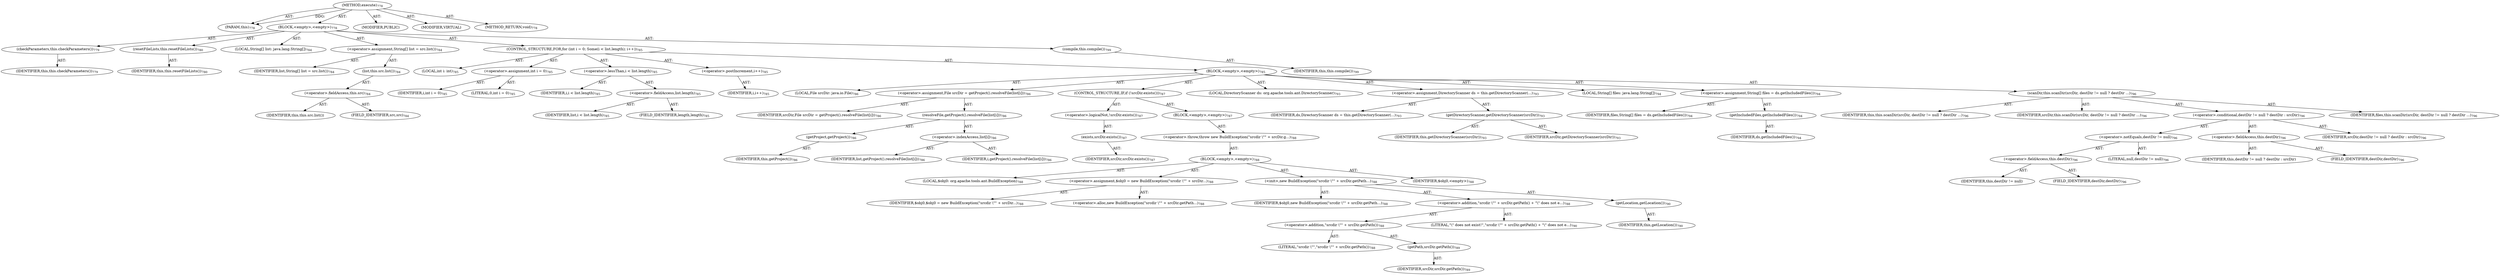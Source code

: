 digraph "execute" {  
"111669149760" [label = <(METHOD,execute)<SUB>778</SUB>> ]
"115964117020" [label = <(PARAM,this)<SUB>778</SUB>> ]
"25769803868" [label = <(BLOCK,&lt;empty&gt;,&lt;empty&gt;)<SUB>778</SUB>> ]
"30064771324" [label = <(checkParameters,this.checkParameters())<SUB>779</SUB>> ]
"68719476770" [label = <(IDENTIFIER,this,this.checkParameters())<SUB>779</SUB>> ]
"30064771325" [label = <(resetFileLists,this.resetFileLists())<SUB>780</SUB>> ]
"68719476771" [label = <(IDENTIFIER,this,this.resetFileLists())<SUB>780</SUB>> ]
"94489280514" [label = <(LOCAL,String[] list: java.lang.String[])<SUB>784</SUB>> ]
"30064771326" [label = <(&lt;operator&gt;.assignment,String[] list = src.list())<SUB>784</SUB>> ]
"68719476939" [label = <(IDENTIFIER,list,String[] list = src.list())<SUB>784</SUB>> ]
"30064771327" [label = <(list,this.src.list())<SUB>784</SUB>> ]
"30064771328" [label = <(&lt;operator&gt;.fieldAccess,this.src)<SUB>784</SUB>> ]
"68719476940" [label = <(IDENTIFIER,this,this.src.list())> ]
"55834574968" [label = <(FIELD_IDENTIFIER,src,src)<SUB>784</SUB>> ]
"47244640284" [label = <(CONTROL_STRUCTURE,FOR,for (int i = 0; Some(i &lt; list.length); i++))<SUB>785</SUB>> ]
"94489280515" [label = <(LOCAL,int i: int)<SUB>785</SUB>> ]
"30064771329" [label = <(&lt;operator&gt;.assignment,int i = 0)<SUB>785</SUB>> ]
"68719476941" [label = <(IDENTIFIER,i,int i = 0)<SUB>785</SUB>> ]
"90194313250" [label = <(LITERAL,0,int i = 0)<SUB>785</SUB>> ]
"30064771330" [label = <(&lt;operator&gt;.lessThan,i &lt; list.length)<SUB>785</SUB>> ]
"68719476942" [label = <(IDENTIFIER,i,i &lt; list.length)<SUB>785</SUB>> ]
"30064771331" [label = <(&lt;operator&gt;.fieldAccess,list.length)<SUB>785</SUB>> ]
"68719476943" [label = <(IDENTIFIER,list,i &lt; list.length)<SUB>785</SUB>> ]
"55834574969" [label = <(FIELD_IDENTIFIER,length,length)<SUB>785</SUB>> ]
"30064771332" [label = <(&lt;operator&gt;.postIncrement,i++)<SUB>785</SUB>> ]
"68719476944" [label = <(IDENTIFIER,i,i++)<SUB>785</SUB>> ]
"25769803869" [label = <(BLOCK,&lt;empty&gt;,&lt;empty&gt;)<SUB>785</SUB>> ]
"94489280516" [label = <(LOCAL,File srcDir: java.io.File)<SUB>786</SUB>> ]
"30064771333" [label = <(&lt;operator&gt;.assignment,File srcDir = getProject().resolveFile(list[i]))<SUB>786</SUB>> ]
"68719476945" [label = <(IDENTIFIER,srcDir,File srcDir = getProject().resolveFile(list[i]))<SUB>786</SUB>> ]
"30064771334" [label = <(resolveFile,getProject().resolveFile(list[i]))<SUB>786</SUB>> ]
"30064771335" [label = <(getProject,getProject())<SUB>786</SUB>> ]
"68719476772" [label = <(IDENTIFIER,this,getProject())<SUB>786</SUB>> ]
"30064771336" [label = <(&lt;operator&gt;.indexAccess,list[i])<SUB>786</SUB>> ]
"68719476946" [label = <(IDENTIFIER,list,getProject().resolveFile(list[i]))<SUB>786</SUB>> ]
"68719476947" [label = <(IDENTIFIER,i,getProject().resolveFile(list[i]))<SUB>786</SUB>> ]
"47244640285" [label = <(CONTROL_STRUCTURE,IF,if (!srcDir.exists()))<SUB>787</SUB>> ]
"30064771337" [label = <(&lt;operator&gt;.logicalNot,!srcDir.exists())<SUB>787</SUB>> ]
"30064771338" [label = <(exists,srcDir.exists())<SUB>787</SUB>> ]
"68719476948" [label = <(IDENTIFIER,srcDir,srcDir.exists())<SUB>787</SUB>> ]
"25769803870" [label = <(BLOCK,&lt;empty&gt;,&lt;empty&gt;)<SUB>787</SUB>> ]
"30064771339" [label = <(&lt;operator&gt;.throw,throw new BuildException(&quot;srcdir \&quot;&quot; + srcDir.g...)<SUB>788</SUB>> ]
"25769803871" [label = <(BLOCK,&lt;empty&gt;,&lt;empty&gt;)<SUB>788</SUB>> ]
"94489280517" [label = <(LOCAL,$obj0: org.apache.tools.ant.BuildException)<SUB>788</SUB>> ]
"30064771340" [label = <(&lt;operator&gt;.assignment,$obj0 = new BuildException(&quot;srcdir \&quot;&quot; + srcDir...)<SUB>788</SUB>> ]
"68719476949" [label = <(IDENTIFIER,$obj0,$obj0 = new BuildException(&quot;srcdir \&quot;&quot; + srcDir...)<SUB>788</SUB>> ]
"30064771341" [label = <(&lt;operator&gt;.alloc,new BuildException(&quot;srcdir \&quot;&quot; + srcDir.getPath...)<SUB>788</SUB>> ]
"30064771342" [label = <(&lt;init&gt;,new BuildException(&quot;srcdir \&quot;&quot; + srcDir.getPath...)<SUB>788</SUB>> ]
"68719476950" [label = <(IDENTIFIER,$obj0,new BuildException(&quot;srcdir \&quot;&quot; + srcDir.getPath...)<SUB>788</SUB>> ]
"30064771343" [label = <(&lt;operator&gt;.addition,&quot;srcdir \&quot;&quot; + srcDir.getPath() + &quot;\&quot; does not e...)<SUB>788</SUB>> ]
"30064771344" [label = <(&lt;operator&gt;.addition,&quot;srcdir \&quot;&quot; + srcDir.getPath())<SUB>788</SUB>> ]
"90194313251" [label = <(LITERAL,&quot;srcdir \&quot;&quot;,&quot;srcdir \&quot;&quot; + srcDir.getPath())<SUB>788</SUB>> ]
"30064771345" [label = <(getPath,srcDir.getPath())<SUB>789</SUB>> ]
"68719476951" [label = <(IDENTIFIER,srcDir,srcDir.getPath())<SUB>789</SUB>> ]
"90194313252" [label = <(LITERAL,&quot;\&quot; does not exist!&quot;,&quot;srcdir \&quot;&quot; + srcDir.getPath() + &quot;\&quot; does not e...)<SUB>790</SUB>> ]
"30064771346" [label = <(getLocation,getLocation())<SUB>790</SUB>> ]
"68719476773" [label = <(IDENTIFIER,this,getLocation())<SUB>790</SUB>> ]
"68719476952" [label = <(IDENTIFIER,$obj0,&lt;empty&gt;)<SUB>788</SUB>> ]
"94489280518" [label = <(LOCAL,DirectoryScanner ds: org.apache.tools.ant.DirectoryScanner)<SUB>793</SUB>> ]
"30064771347" [label = <(&lt;operator&gt;.assignment,DirectoryScanner ds = this.getDirectoryScanner(...)<SUB>793</SUB>> ]
"68719476953" [label = <(IDENTIFIER,ds,DirectoryScanner ds = this.getDirectoryScanner(...)<SUB>793</SUB>> ]
"30064771348" [label = <(getDirectoryScanner,getDirectoryScanner(srcDir))<SUB>793</SUB>> ]
"68719476774" [label = <(IDENTIFIER,this,getDirectoryScanner(srcDir))<SUB>793</SUB>> ]
"68719476954" [label = <(IDENTIFIER,srcDir,getDirectoryScanner(srcDir))<SUB>793</SUB>> ]
"94489280519" [label = <(LOCAL,String[] files: java.lang.String[])<SUB>794</SUB>> ]
"30064771349" [label = <(&lt;operator&gt;.assignment,String[] files = ds.getIncludedFiles())<SUB>794</SUB>> ]
"68719476955" [label = <(IDENTIFIER,files,String[] files = ds.getIncludedFiles())<SUB>794</SUB>> ]
"30064771350" [label = <(getIncludedFiles,getIncludedFiles())<SUB>794</SUB>> ]
"68719476956" [label = <(IDENTIFIER,ds,getIncludedFiles())<SUB>794</SUB>> ]
"30064771351" [label = <(scanDir,this.scanDir(srcDir, destDir != null ? destDir ...)<SUB>796</SUB>> ]
"68719476775" [label = <(IDENTIFIER,this,this.scanDir(srcDir, destDir != null ? destDir ...)<SUB>796</SUB>> ]
"68719476957" [label = <(IDENTIFIER,srcDir,this.scanDir(srcDir, destDir != null ? destDir ...)<SUB>796</SUB>> ]
"30064771352" [label = <(&lt;operator&gt;.conditional,destDir != null ? destDir : srcDir)<SUB>796</SUB>> ]
"30064771353" [label = <(&lt;operator&gt;.notEquals,destDir != null)<SUB>796</SUB>> ]
"30064771354" [label = <(&lt;operator&gt;.fieldAccess,this.destDir)<SUB>796</SUB>> ]
"68719476958" [label = <(IDENTIFIER,this,destDir != null)> ]
"55834574970" [label = <(FIELD_IDENTIFIER,destDir,destDir)<SUB>796</SUB>> ]
"90194313253" [label = <(LITERAL,null,destDir != null)<SUB>796</SUB>> ]
"30064771355" [label = <(&lt;operator&gt;.fieldAccess,this.destDir)<SUB>796</SUB>> ]
"68719476959" [label = <(IDENTIFIER,this,destDir != null ? destDir : srcDir)> ]
"55834574971" [label = <(FIELD_IDENTIFIER,destDir,destDir)<SUB>796</SUB>> ]
"68719476960" [label = <(IDENTIFIER,srcDir,destDir != null ? destDir : srcDir)<SUB>796</SUB>> ]
"68719476961" [label = <(IDENTIFIER,files,this.scanDir(srcDir, destDir != null ? destDir ...)<SUB>796</SUB>> ]
"30064771356" [label = <(compile,this.compile())<SUB>799</SUB>> ]
"68719476776" [label = <(IDENTIFIER,this,this.compile())<SUB>799</SUB>> ]
"133143986333" [label = <(MODIFIER,PUBLIC)> ]
"133143986334" [label = <(MODIFIER,VIRTUAL)> ]
"128849018944" [label = <(METHOD_RETURN,void)<SUB>778</SUB>> ]
  "111669149760" -> "115964117020"  [ label = "AST: "] 
  "111669149760" -> "25769803868"  [ label = "AST: "] 
  "111669149760" -> "133143986333"  [ label = "AST: "] 
  "111669149760" -> "133143986334"  [ label = "AST: "] 
  "111669149760" -> "128849018944"  [ label = "AST: "] 
  "25769803868" -> "30064771324"  [ label = "AST: "] 
  "25769803868" -> "30064771325"  [ label = "AST: "] 
  "25769803868" -> "94489280514"  [ label = "AST: "] 
  "25769803868" -> "30064771326"  [ label = "AST: "] 
  "25769803868" -> "47244640284"  [ label = "AST: "] 
  "25769803868" -> "30064771356"  [ label = "AST: "] 
  "30064771324" -> "68719476770"  [ label = "AST: "] 
  "30064771325" -> "68719476771"  [ label = "AST: "] 
  "30064771326" -> "68719476939"  [ label = "AST: "] 
  "30064771326" -> "30064771327"  [ label = "AST: "] 
  "30064771327" -> "30064771328"  [ label = "AST: "] 
  "30064771328" -> "68719476940"  [ label = "AST: "] 
  "30064771328" -> "55834574968"  [ label = "AST: "] 
  "47244640284" -> "94489280515"  [ label = "AST: "] 
  "47244640284" -> "30064771329"  [ label = "AST: "] 
  "47244640284" -> "30064771330"  [ label = "AST: "] 
  "47244640284" -> "30064771332"  [ label = "AST: "] 
  "47244640284" -> "25769803869"  [ label = "AST: "] 
  "30064771329" -> "68719476941"  [ label = "AST: "] 
  "30064771329" -> "90194313250"  [ label = "AST: "] 
  "30064771330" -> "68719476942"  [ label = "AST: "] 
  "30064771330" -> "30064771331"  [ label = "AST: "] 
  "30064771331" -> "68719476943"  [ label = "AST: "] 
  "30064771331" -> "55834574969"  [ label = "AST: "] 
  "30064771332" -> "68719476944"  [ label = "AST: "] 
  "25769803869" -> "94489280516"  [ label = "AST: "] 
  "25769803869" -> "30064771333"  [ label = "AST: "] 
  "25769803869" -> "47244640285"  [ label = "AST: "] 
  "25769803869" -> "94489280518"  [ label = "AST: "] 
  "25769803869" -> "30064771347"  [ label = "AST: "] 
  "25769803869" -> "94489280519"  [ label = "AST: "] 
  "25769803869" -> "30064771349"  [ label = "AST: "] 
  "25769803869" -> "30064771351"  [ label = "AST: "] 
  "30064771333" -> "68719476945"  [ label = "AST: "] 
  "30064771333" -> "30064771334"  [ label = "AST: "] 
  "30064771334" -> "30064771335"  [ label = "AST: "] 
  "30064771334" -> "30064771336"  [ label = "AST: "] 
  "30064771335" -> "68719476772"  [ label = "AST: "] 
  "30064771336" -> "68719476946"  [ label = "AST: "] 
  "30064771336" -> "68719476947"  [ label = "AST: "] 
  "47244640285" -> "30064771337"  [ label = "AST: "] 
  "47244640285" -> "25769803870"  [ label = "AST: "] 
  "30064771337" -> "30064771338"  [ label = "AST: "] 
  "30064771338" -> "68719476948"  [ label = "AST: "] 
  "25769803870" -> "30064771339"  [ label = "AST: "] 
  "30064771339" -> "25769803871"  [ label = "AST: "] 
  "25769803871" -> "94489280517"  [ label = "AST: "] 
  "25769803871" -> "30064771340"  [ label = "AST: "] 
  "25769803871" -> "30064771342"  [ label = "AST: "] 
  "25769803871" -> "68719476952"  [ label = "AST: "] 
  "30064771340" -> "68719476949"  [ label = "AST: "] 
  "30064771340" -> "30064771341"  [ label = "AST: "] 
  "30064771342" -> "68719476950"  [ label = "AST: "] 
  "30064771342" -> "30064771343"  [ label = "AST: "] 
  "30064771342" -> "30064771346"  [ label = "AST: "] 
  "30064771343" -> "30064771344"  [ label = "AST: "] 
  "30064771343" -> "90194313252"  [ label = "AST: "] 
  "30064771344" -> "90194313251"  [ label = "AST: "] 
  "30064771344" -> "30064771345"  [ label = "AST: "] 
  "30064771345" -> "68719476951"  [ label = "AST: "] 
  "30064771346" -> "68719476773"  [ label = "AST: "] 
  "30064771347" -> "68719476953"  [ label = "AST: "] 
  "30064771347" -> "30064771348"  [ label = "AST: "] 
  "30064771348" -> "68719476774"  [ label = "AST: "] 
  "30064771348" -> "68719476954"  [ label = "AST: "] 
  "30064771349" -> "68719476955"  [ label = "AST: "] 
  "30064771349" -> "30064771350"  [ label = "AST: "] 
  "30064771350" -> "68719476956"  [ label = "AST: "] 
  "30064771351" -> "68719476775"  [ label = "AST: "] 
  "30064771351" -> "68719476957"  [ label = "AST: "] 
  "30064771351" -> "30064771352"  [ label = "AST: "] 
  "30064771351" -> "68719476961"  [ label = "AST: "] 
  "30064771352" -> "30064771353"  [ label = "AST: "] 
  "30064771352" -> "30064771355"  [ label = "AST: "] 
  "30064771352" -> "68719476960"  [ label = "AST: "] 
  "30064771353" -> "30064771354"  [ label = "AST: "] 
  "30064771353" -> "90194313253"  [ label = "AST: "] 
  "30064771354" -> "68719476958"  [ label = "AST: "] 
  "30064771354" -> "55834574970"  [ label = "AST: "] 
  "30064771355" -> "68719476959"  [ label = "AST: "] 
  "30064771355" -> "55834574971"  [ label = "AST: "] 
  "30064771356" -> "68719476776"  [ label = "AST: "] 
  "111669149760" -> "115964117020"  [ label = "DDG: "] 
}
